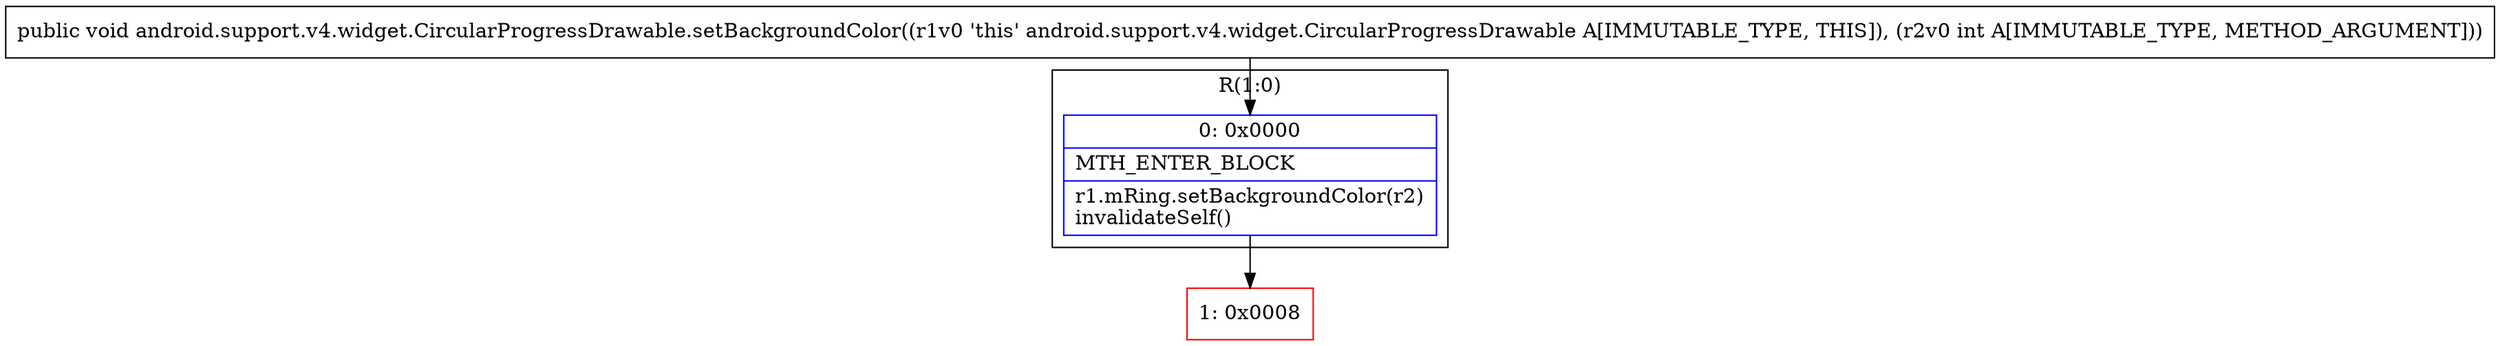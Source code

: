digraph "CFG forandroid.support.v4.widget.CircularProgressDrawable.setBackgroundColor(I)V" {
subgraph cluster_Region_2083962955 {
label = "R(1:0)";
node [shape=record,color=blue];
Node_0 [shape=record,label="{0\:\ 0x0000|MTH_ENTER_BLOCK\l|r1.mRing.setBackgroundColor(r2)\linvalidateSelf()\l}"];
}
Node_1 [shape=record,color=red,label="{1\:\ 0x0008}"];
MethodNode[shape=record,label="{public void android.support.v4.widget.CircularProgressDrawable.setBackgroundColor((r1v0 'this' android.support.v4.widget.CircularProgressDrawable A[IMMUTABLE_TYPE, THIS]), (r2v0 int A[IMMUTABLE_TYPE, METHOD_ARGUMENT])) }"];
MethodNode -> Node_0;
Node_0 -> Node_1;
}

